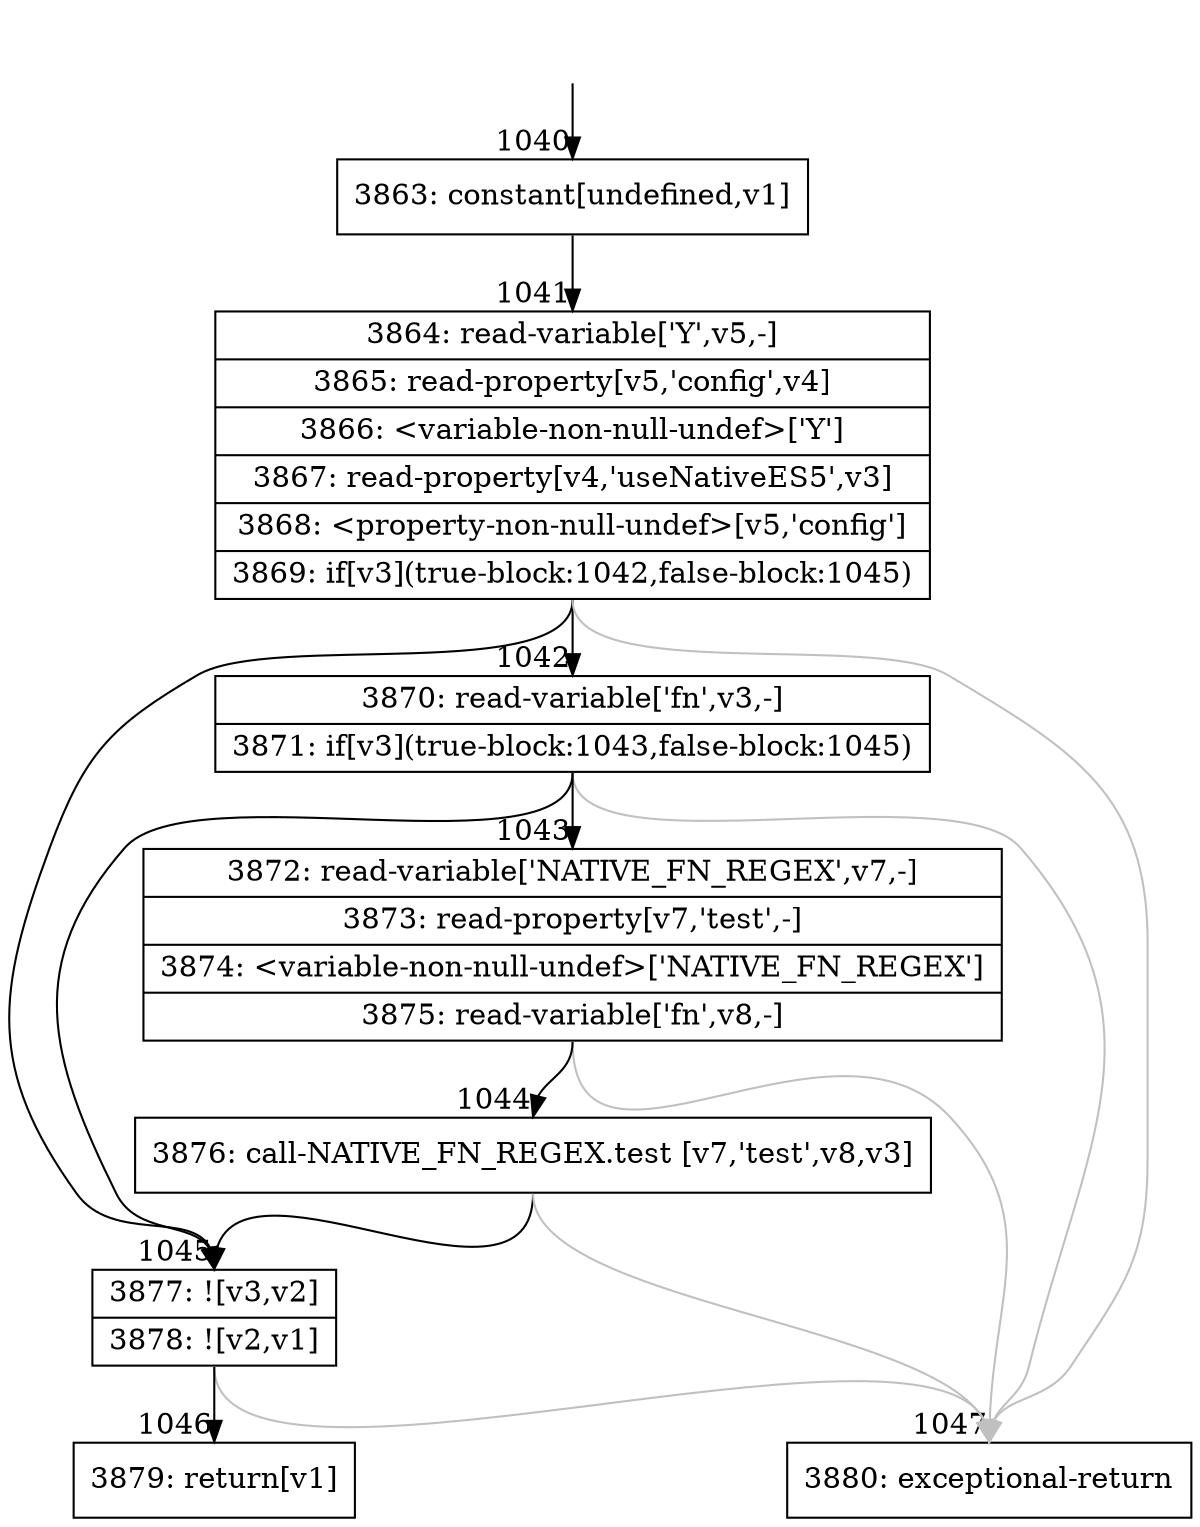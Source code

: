 digraph {
rankdir="TD"
BB_entry44[shape=none,label=""];
BB_entry44 -> BB1040 [tailport=s, headport=n, headlabel="    1040"]
BB1040 [shape=record label="{3863: constant[undefined,v1]}" ] 
BB1040 -> BB1041 [tailport=s, headport=n, headlabel="      1041"]
BB1041 [shape=record label="{3864: read-variable['Y',v5,-]|3865: read-property[v5,'config',v4]|3866: \<variable-non-null-undef\>['Y']|3867: read-property[v4,'useNativeES5',v3]|3868: \<property-non-null-undef\>[v5,'config']|3869: if[v3](true-block:1042,false-block:1045)}" ] 
BB1041 -> BB1045 [tailport=s, headport=n, headlabel="      1045"]
BB1041 -> BB1042 [tailport=s, headport=n, headlabel="      1042"]
BB1041 -> BB1047 [tailport=s, headport=n, color=gray, headlabel="      1047"]
BB1042 [shape=record label="{3870: read-variable['fn',v3,-]|3871: if[v3](true-block:1043,false-block:1045)}" ] 
BB1042 -> BB1045 [tailport=s, headport=n]
BB1042 -> BB1043 [tailport=s, headport=n, headlabel="      1043"]
BB1042 -> BB1047 [tailport=s, headport=n, color=gray]
BB1043 [shape=record label="{3872: read-variable['NATIVE_FN_REGEX',v7,-]|3873: read-property[v7,'test',-]|3874: \<variable-non-null-undef\>['NATIVE_FN_REGEX']|3875: read-variable['fn',v8,-]}" ] 
BB1043 -> BB1044 [tailport=s, headport=n, headlabel="      1044"]
BB1043 -> BB1047 [tailport=s, headport=n, color=gray]
BB1044 [shape=record label="{3876: call-NATIVE_FN_REGEX.test [v7,'test',v8,v3]}" ] 
BB1044 -> BB1045 [tailport=s, headport=n]
BB1044 -> BB1047 [tailport=s, headport=n, color=gray]
BB1045 [shape=record label="{3877: ![v3,v2]|3878: ![v2,v1]}" ] 
BB1045 -> BB1046 [tailport=s, headport=n, headlabel="      1046"]
BB1045 -> BB1047 [tailport=s, headport=n, color=gray]
BB1046 [shape=record label="{3879: return[v1]}" ] 
BB1047 [shape=record label="{3880: exceptional-return}" ] 
//#$~ 1620
}
